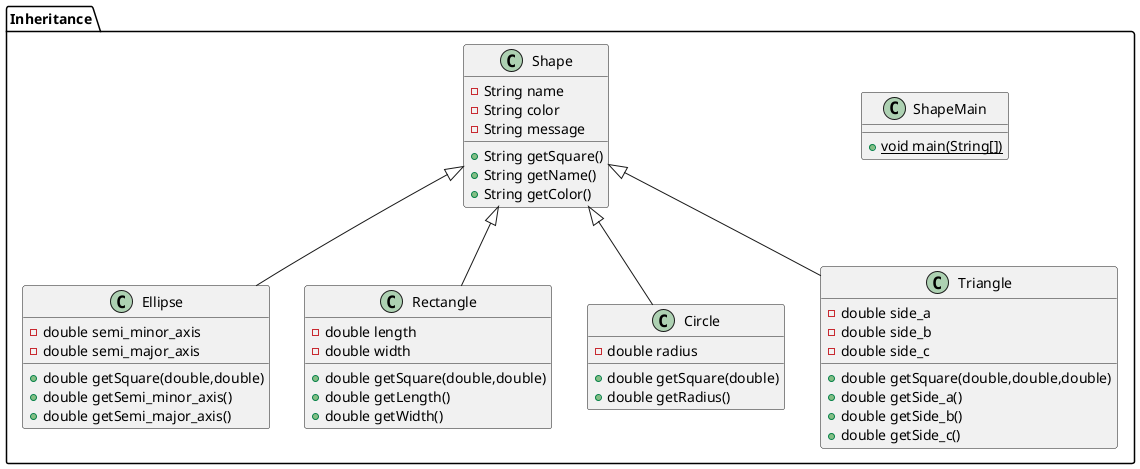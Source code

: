 @startuml
class Inheritance.Ellipse {
- double semi_minor_axis
- double semi_major_axis
+ double getSquare(double,double)
+ double getSemi_minor_axis()
+ double getSemi_major_axis()
}
class Inheritance.ShapeMain {
+ {static} void main(String[])
}
class Inheritance.Shape {
- String name
- String color
- String message
+ String getSquare()
+ String getName()
+ String getColor()
}
class Inheritance.Rectangle {
- double length
- double width
+ double getSquare(double,double)
+ double getLength()
+ double getWidth()
}
class Inheritance.Сircle {
- double radius
+ double getSquare(double)
+ double getRadius()
}
class Inheritance.Triangle {
- double side_a
- double side_b
- double side_c
+ double getSquare(double,double,double)
+ double getSide_a()
+ double getSide_b()
+ double getSide_c()
}


Inheritance.Shape <|-- Inheritance.Ellipse
Inheritance.Shape <|-- Inheritance.Rectangle
Inheritance.Shape <|-- Inheritance.Сircle
Inheritance.Shape <|-- Inheritance.Triangle
@enduml